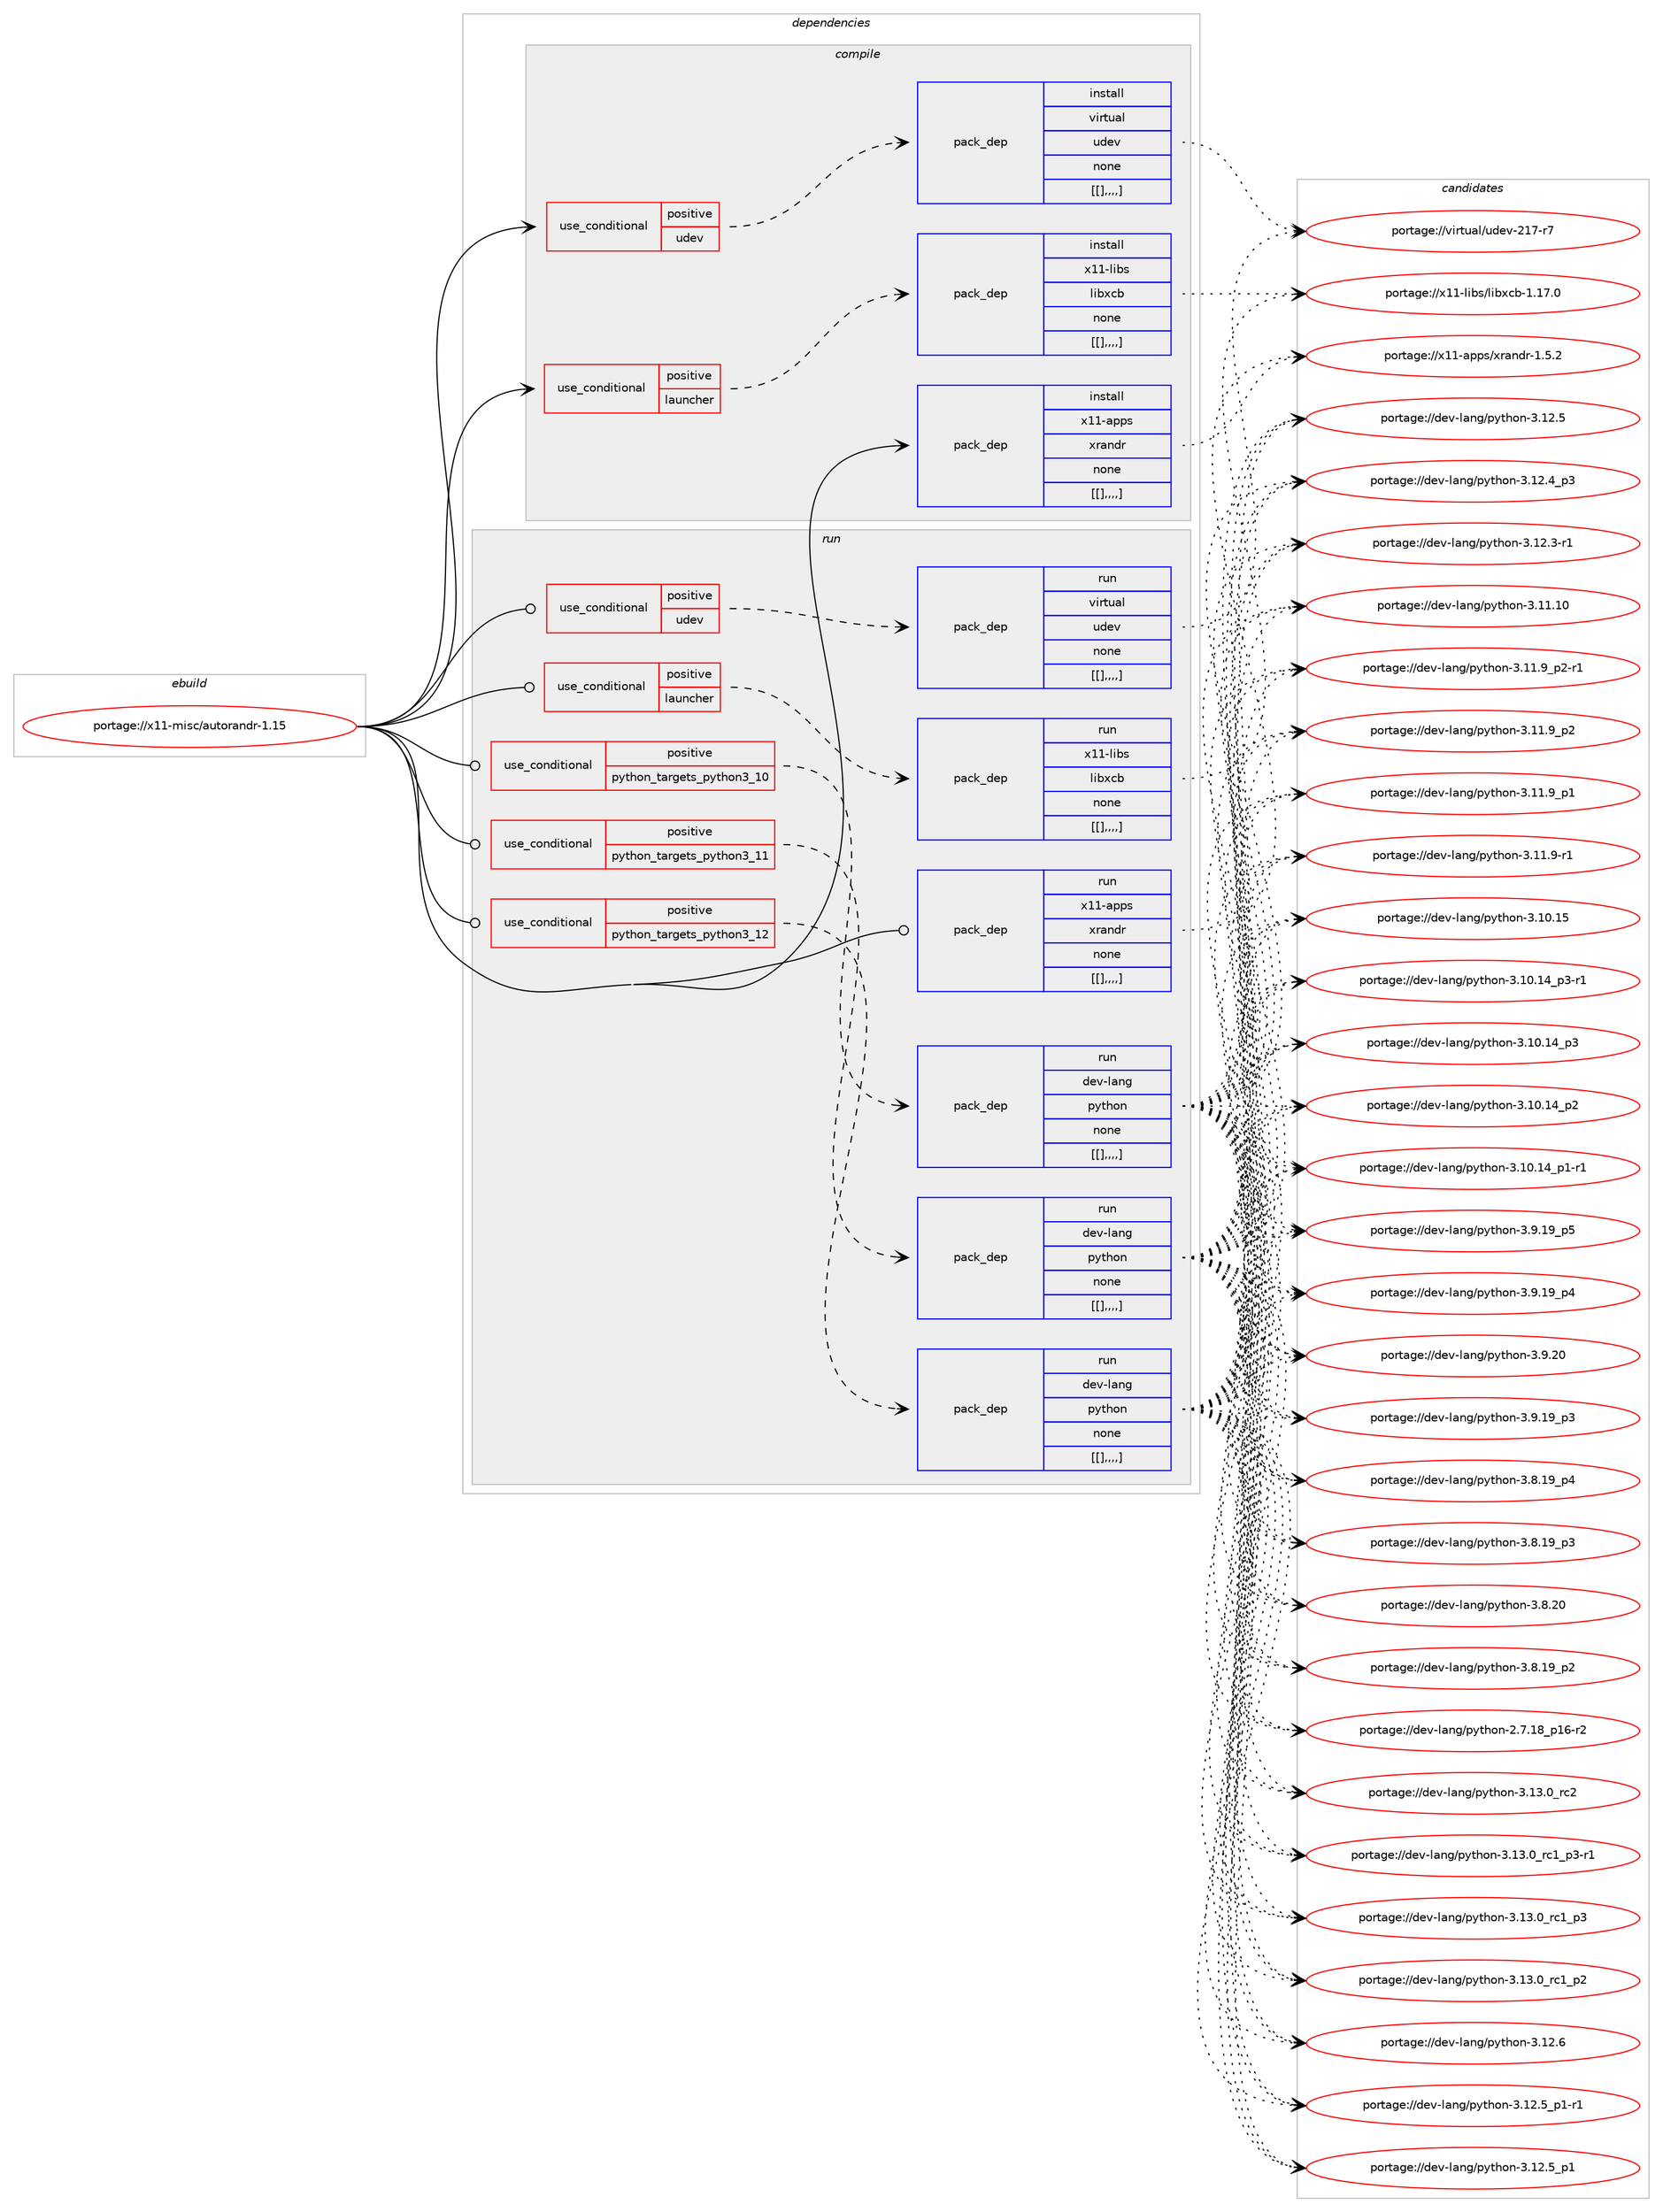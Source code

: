 digraph prolog {

# *************
# Graph options
# *************

newrank=true;
concentrate=true;
compound=true;
graph [rankdir=LR,fontname=Helvetica,fontsize=10,ranksep=1.5];#, ranksep=2.5, nodesep=0.2];
edge  [arrowhead=vee];
node  [fontname=Helvetica,fontsize=10];

# **********
# The ebuild
# **********

subgraph cluster_leftcol {
color=gray;
label=<<i>ebuild</i>>;
id [label="portage://x11-misc/autorandr-1.15", color=red, width=4, href="../x11-misc/autorandr-1.15.svg"];
}

# ****************
# The dependencies
# ****************

subgraph cluster_midcol {
color=gray;
label=<<i>dependencies</i>>;
subgraph cluster_compile {
fillcolor="#eeeeee";
style=filled;
label=<<i>compile</i>>;
subgraph cond127134 {
dependency478808 [label=<<TABLE BORDER="0" CELLBORDER="1" CELLSPACING="0" CELLPADDING="4"><TR><TD ROWSPAN="3" CELLPADDING="10">use_conditional</TD></TR><TR><TD>positive</TD></TR><TR><TD>launcher</TD></TR></TABLE>>, shape=none, color=red];
subgraph pack348160 {
dependency478809 [label=<<TABLE BORDER="0" CELLBORDER="1" CELLSPACING="0" CELLPADDING="4" WIDTH="220"><TR><TD ROWSPAN="6" CELLPADDING="30">pack_dep</TD></TR><TR><TD WIDTH="110">install</TD></TR><TR><TD>x11-libs</TD></TR><TR><TD>libxcb</TD></TR><TR><TD>none</TD></TR><TR><TD>[[],,,,]</TD></TR></TABLE>>, shape=none, color=blue];
}
dependency478808:e -> dependency478809:w [weight=20,style="dashed",arrowhead="vee"];
}
id:e -> dependency478808:w [weight=20,style="solid",arrowhead="vee"];
subgraph cond127135 {
dependency478810 [label=<<TABLE BORDER="0" CELLBORDER="1" CELLSPACING="0" CELLPADDING="4"><TR><TD ROWSPAN="3" CELLPADDING="10">use_conditional</TD></TR><TR><TD>positive</TD></TR><TR><TD>udev</TD></TR></TABLE>>, shape=none, color=red];
subgraph pack348161 {
dependency478811 [label=<<TABLE BORDER="0" CELLBORDER="1" CELLSPACING="0" CELLPADDING="4" WIDTH="220"><TR><TD ROWSPAN="6" CELLPADDING="30">pack_dep</TD></TR><TR><TD WIDTH="110">install</TD></TR><TR><TD>virtual</TD></TR><TR><TD>udev</TD></TR><TR><TD>none</TD></TR><TR><TD>[[],,,,]</TD></TR></TABLE>>, shape=none, color=blue];
}
dependency478810:e -> dependency478811:w [weight=20,style="dashed",arrowhead="vee"];
}
id:e -> dependency478810:w [weight=20,style="solid",arrowhead="vee"];
subgraph pack348162 {
dependency478812 [label=<<TABLE BORDER="0" CELLBORDER="1" CELLSPACING="0" CELLPADDING="4" WIDTH="220"><TR><TD ROWSPAN="6" CELLPADDING="30">pack_dep</TD></TR><TR><TD WIDTH="110">install</TD></TR><TR><TD>x11-apps</TD></TR><TR><TD>xrandr</TD></TR><TR><TD>none</TD></TR><TR><TD>[[],,,,]</TD></TR></TABLE>>, shape=none, color=blue];
}
id:e -> dependency478812:w [weight=20,style="solid",arrowhead="vee"];
}
subgraph cluster_compileandrun {
fillcolor="#eeeeee";
style=filled;
label=<<i>compile and run</i>>;
}
subgraph cluster_run {
fillcolor="#eeeeee";
style=filled;
label=<<i>run</i>>;
subgraph cond127136 {
dependency478813 [label=<<TABLE BORDER="0" CELLBORDER="1" CELLSPACING="0" CELLPADDING="4"><TR><TD ROWSPAN="3" CELLPADDING="10">use_conditional</TD></TR><TR><TD>positive</TD></TR><TR><TD>launcher</TD></TR></TABLE>>, shape=none, color=red];
subgraph pack348163 {
dependency478814 [label=<<TABLE BORDER="0" CELLBORDER="1" CELLSPACING="0" CELLPADDING="4" WIDTH="220"><TR><TD ROWSPAN="6" CELLPADDING="30">pack_dep</TD></TR><TR><TD WIDTH="110">run</TD></TR><TR><TD>x11-libs</TD></TR><TR><TD>libxcb</TD></TR><TR><TD>none</TD></TR><TR><TD>[[],,,,]</TD></TR></TABLE>>, shape=none, color=blue];
}
dependency478813:e -> dependency478814:w [weight=20,style="dashed",arrowhead="vee"];
}
id:e -> dependency478813:w [weight=20,style="solid",arrowhead="odot"];
subgraph cond127137 {
dependency478815 [label=<<TABLE BORDER="0" CELLBORDER="1" CELLSPACING="0" CELLPADDING="4"><TR><TD ROWSPAN="3" CELLPADDING="10">use_conditional</TD></TR><TR><TD>positive</TD></TR><TR><TD>python_targets_python3_10</TD></TR></TABLE>>, shape=none, color=red];
subgraph pack348164 {
dependency478816 [label=<<TABLE BORDER="0" CELLBORDER="1" CELLSPACING="0" CELLPADDING="4" WIDTH="220"><TR><TD ROWSPAN="6" CELLPADDING="30">pack_dep</TD></TR><TR><TD WIDTH="110">run</TD></TR><TR><TD>dev-lang</TD></TR><TR><TD>python</TD></TR><TR><TD>none</TD></TR><TR><TD>[[],,,,]</TD></TR></TABLE>>, shape=none, color=blue];
}
dependency478815:e -> dependency478816:w [weight=20,style="dashed",arrowhead="vee"];
}
id:e -> dependency478815:w [weight=20,style="solid",arrowhead="odot"];
subgraph cond127138 {
dependency478817 [label=<<TABLE BORDER="0" CELLBORDER="1" CELLSPACING="0" CELLPADDING="4"><TR><TD ROWSPAN="3" CELLPADDING="10">use_conditional</TD></TR><TR><TD>positive</TD></TR><TR><TD>python_targets_python3_11</TD></TR></TABLE>>, shape=none, color=red];
subgraph pack348165 {
dependency478818 [label=<<TABLE BORDER="0" CELLBORDER="1" CELLSPACING="0" CELLPADDING="4" WIDTH="220"><TR><TD ROWSPAN="6" CELLPADDING="30">pack_dep</TD></TR><TR><TD WIDTH="110">run</TD></TR><TR><TD>dev-lang</TD></TR><TR><TD>python</TD></TR><TR><TD>none</TD></TR><TR><TD>[[],,,,]</TD></TR></TABLE>>, shape=none, color=blue];
}
dependency478817:e -> dependency478818:w [weight=20,style="dashed",arrowhead="vee"];
}
id:e -> dependency478817:w [weight=20,style="solid",arrowhead="odot"];
subgraph cond127139 {
dependency478819 [label=<<TABLE BORDER="0" CELLBORDER="1" CELLSPACING="0" CELLPADDING="4"><TR><TD ROWSPAN="3" CELLPADDING="10">use_conditional</TD></TR><TR><TD>positive</TD></TR><TR><TD>python_targets_python3_12</TD></TR></TABLE>>, shape=none, color=red];
subgraph pack348166 {
dependency478820 [label=<<TABLE BORDER="0" CELLBORDER="1" CELLSPACING="0" CELLPADDING="4" WIDTH="220"><TR><TD ROWSPAN="6" CELLPADDING="30">pack_dep</TD></TR><TR><TD WIDTH="110">run</TD></TR><TR><TD>dev-lang</TD></TR><TR><TD>python</TD></TR><TR><TD>none</TD></TR><TR><TD>[[],,,,]</TD></TR></TABLE>>, shape=none, color=blue];
}
dependency478819:e -> dependency478820:w [weight=20,style="dashed",arrowhead="vee"];
}
id:e -> dependency478819:w [weight=20,style="solid",arrowhead="odot"];
subgraph cond127140 {
dependency478821 [label=<<TABLE BORDER="0" CELLBORDER="1" CELLSPACING="0" CELLPADDING="4"><TR><TD ROWSPAN="3" CELLPADDING="10">use_conditional</TD></TR><TR><TD>positive</TD></TR><TR><TD>udev</TD></TR></TABLE>>, shape=none, color=red];
subgraph pack348167 {
dependency478822 [label=<<TABLE BORDER="0" CELLBORDER="1" CELLSPACING="0" CELLPADDING="4" WIDTH="220"><TR><TD ROWSPAN="6" CELLPADDING="30">pack_dep</TD></TR><TR><TD WIDTH="110">run</TD></TR><TR><TD>virtual</TD></TR><TR><TD>udev</TD></TR><TR><TD>none</TD></TR><TR><TD>[[],,,,]</TD></TR></TABLE>>, shape=none, color=blue];
}
dependency478821:e -> dependency478822:w [weight=20,style="dashed",arrowhead="vee"];
}
id:e -> dependency478821:w [weight=20,style="solid",arrowhead="odot"];
subgraph pack348168 {
dependency478823 [label=<<TABLE BORDER="0" CELLBORDER="1" CELLSPACING="0" CELLPADDING="4" WIDTH="220"><TR><TD ROWSPAN="6" CELLPADDING="30">pack_dep</TD></TR><TR><TD WIDTH="110">run</TD></TR><TR><TD>x11-apps</TD></TR><TR><TD>xrandr</TD></TR><TR><TD>none</TD></TR><TR><TD>[[],,,,]</TD></TR></TABLE>>, shape=none, color=blue];
}
id:e -> dependency478823:w [weight=20,style="solid",arrowhead="odot"];
}
}

# **************
# The candidates
# **************

subgraph cluster_choices {
rank=same;
color=gray;
label=<<i>candidates</i>>;

subgraph choice348160 {
color=black;
nodesep=1;
choice120494945108105981154710810598120999845494649554648 [label="portage://x11-libs/libxcb-1.17.0", color=red, width=4,href="../x11-libs/libxcb-1.17.0.svg"];
dependency478809:e -> choice120494945108105981154710810598120999845494649554648:w [style=dotted,weight="100"];
}
subgraph choice348161 {
color=black;
nodesep=1;
choice1181051141161179710847117100101118455049554511455 [label="portage://virtual/udev-217-r7", color=red, width=4,href="../virtual/udev-217-r7.svg"];
dependency478811:e -> choice1181051141161179710847117100101118455049554511455:w [style=dotted,weight="100"];
}
subgraph choice348162 {
color=black;
nodesep=1;
choice120494945971121121154712011497110100114454946534650 [label="portage://x11-apps/xrandr-1.5.2", color=red, width=4,href="../x11-apps/xrandr-1.5.2.svg"];
dependency478812:e -> choice120494945971121121154712011497110100114454946534650:w [style=dotted,weight="100"];
}
subgraph choice348163 {
color=black;
nodesep=1;
choice120494945108105981154710810598120999845494649554648 [label="portage://x11-libs/libxcb-1.17.0", color=red, width=4,href="../x11-libs/libxcb-1.17.0.svg"];
dependency478814:e -> choice120494945108105981154710810598120999845494649554648:w [style=dotted,weight="100"];
}
subgraph choice348164 {
color=black;
nodesep=1;
choice10010111845108971101034711212111610411111045514649514648951149950 [label="portage://dev-lang/python-3.13.0_rc2", color=red, width=4,href="../dev-lang/python-3.13.0_rc2.svg"];
choice1001011184510897110103471121211161041111104551464951464895114994995112514511449 [label="portage://dev-lang/python-3.13.0_rc1_p3-r1", color=red, width=4,href="../dev-lang/python-3.13.0_rc1_p3-r1.svg"];
choice100101118451089711010347112121116104111110455146495146489511499499511251 [label="portage://dev-lang/python-3.13.0_rc1_p3", color=red, width=4,href="../dev-lang/python-3.13.0_rc1_p3.svg"];
choice100101118451089711010347112121116104111110455146495146489511499499511250 [label="portage://dev-lang/python-3.13.0_rc1_p2", color=red, width=4,href="../dev-lang/python-3.13.0_rc1_p2.svg"];
choice10010111845108971101034711212111610411111045514649504654 [label="portage://dev-lang/python-3.12.6", color=red, width=4,href="../dev-lang/python-3.12.6.svg"];
choice1001011184510897110103471121211161041111104551464950465395112494511449 [label="portage://dev-lang/python-3.12.5_p1-r1", color=red, width=4,href="../dev-lang/python-3.12.5_p1-r1.svg"];
choice100101118451089711010347112121116104111110455146495046539511249 [label="portage://dev-lang/python-3.12.5_p1", color=red, width=4,href="../dev-lang/python-3.12.5_p1.svg"];
choice10010111845108971101034711212111610411111045514649504653 [label="portage://dev-lang/python-3.12.5", color=red, width=4,href="../dev-lang/python-3.12.5.svg"];
choice100101118451089711010347112121116104111110455146495046529511251 [label="portage://dev-lang/python-3.12.4_p3", color=red, width=4,href="../dev-lang/python-3.12.4_p3.svg"];
choice100101118451089711010347112121116104111110455146495046514511449 [label="portage://dev-lang/python-3.12.3-r1", color=red, width=4,href="../dev-lang/python-3.12.3-r1.svg"];
choice1001011184510897110103471121211161041111104551464949464948 [label="portage://dev-lang/python-3.11.10", color=red, width=4,href="../dev-lang/python-3.11.10.svg"];
choice1001011184510897110103471121211161041111104551464949465795112504511449 [label="portage://dev-lang/python-3.11.9_p2-r1", color=red, width=4,href="../dev-lang/python-3.11.9_p2-r1.svg"];
choice100101118451089711010347112121116104111110455146494946579511250 [label="portage://dev-lang/python-3.11.9_p2", color=red, width=4,href="../dev-lang/python-3.11.9_p2.svg"];
choice100101118451089711010347112121116104111110455146494946579511249 [label="portage://dev-lang/python-3.11.9_p1", color=red, width=4,href="../dev-lang/python-3.11.9_p1.svg"];
choice100101118451089711010347112121116104111110455146494946574511449 [label="portage://dev-lang/python-3.11.9-r1", color=red, width=4,href="../dev-lang/python-3.11.9-r1.svg"];
choice1001011184510897110103471121211161041111104551464948464953 [label="portage://dev-lang/python-3.10.15", color=red, width=4,href="../dev-lang/python-3.10.15.svg"];
choice100101118451089711010347112121116104111110455146494846495295112514511449 [label="portage://dev-lang/python-3.10.14_p3-r1", color=red, width=4,href="../dev-lang/python-3.10.14_p3-r1.svg"];
choice10010111845108971101034711212111610411111045514649484649529511251 [label="portage://dev-lang/python-3.10.14_p3", color=red, width=4,href="../dev-lang/python-3.10.14_p3.svg"];
choice10010111845108971101034711212111610411111045514649484649529511250 [label="portage://dev-lang/python-3.10.14_p2", color=red, width=4,href="../dev-lang/python-3.10.14_p2.svg"];
choice100101118451089711010347112121116104111110455146494846495295112494511449 [label="portage://dev-lang/python-3.10.14_p1-r1", color=red, width=4,href="../dev-lang/python-3.10.14_p1-r1.svg"];
choice10010111845108971101034711212111610411111045514657465048 [label="portage://dev-lang/python-3.9.20", color=red, width=4,href="../dev-lang/python-3.9.20.svg"];
choice100101118451089711010347112121116104111110455146574649579511253 [label="portage://dev-lang/python-3.9.19_p5", color=red, width=4,href="../dev-lang/python-3.9.19_p5.svg"];
choice100101118451089711010347112121116104111110455146574649579511252 [label="portage://dev-lang/python-3.9.19_p4", color=red, width=4,href="../dev-lang/python-3.9.19_p4.svg"];
choice100101118451089711010347112121116104111110455146574649579511251 [label="portage://dev-lang/python-3.9.19_p3", color=red, width=4,href="../dev-lang/python-3.9.19_p3.svg"];
choice10010111845108971101034711212111610411111045514656465048 [label="portage://dev-lang/python-3.8.20", color=red, width=4,href="../dev-lang/python-3.8.20.svg"];
choice100101118451089711010347112121116104111110455146564649579511252 [label="portage://dev-lang/python-3.8.19_p4", color=red, width=4,href="../dev-lang/python-3.8.19_p4.svg"];
choice100101118451089711010347112121116104111110455146564649579511251 [label="portage://dev-lang/python-3.8.19_p3", color=red, width=4,href="../dev-lang/python-3.8.19_p3.svg"];
choice100101118451089711010347112121116104111110455146564649579511250 [label="portage://dev-lang/python-3.8.19_p2", color=red, width=4,href="../dev-lang/python-3.8.19_p2.svg"];
choice100101118451089711010347112121116104111110455046554649569511249544511450 [label="portage://dev-lang/python-2.7.18_p16-r2", color=red, width=4,href="../dev-lang/python-2.7.18_p16-r2.svg"];
dependency478816:e -> choice10010111845108971101034711212111610411111045514649514648951149950:w [style=dotted,weight="100"];
dependency478816:e -> choice1001011184510897110103471121211161041111104551464951464895114994995112514511449:w [style=dotted,weight="100"];
dependency478816:e -> choice100101118451089711010347112121116104111110455146495146489511499499511251:w [style=dotted,weight="100"];
dependency478816:e -> choice100101118451089711010347112121116104111110455146495146489511499499511250:w [style=dotted,weight="100"];
dependency478816:e -> choice10010111845108971101034711212111610411111045514649504654:w [style=dotted,weight="100"];
dependency478816:e -> choice1001011184510897110103471121211161041111104551464950465395112494511449:w [style=dotted,weight="100"];
dependency478816:e -> choice100101118451089711010347112121116104111110455146495046539511249:w [style=dotted,weight="100"];
dependency478816:e -> choice10010111845108971101034711212111610411111045514649504653:w [style=dotted,weight="100"];
dependency478816:e -> choice100101118451089711010347112121116104111110455146495046529511251:w [style=dotted,weight="100"];
dependency478816:e -> choice100101118451089711010347112121116104111110455146495046514511449:w [style=dotted,weight="100"];
dependency478816:e -> choice1001011184510897110103471121211161041111104551464949464948:w [style=dotted,weight="100"];
dependency478816:e -> choice1001011184510897110103471121211161041111104551464949465795112504511449:w [style=dotted,weight="100"];
dependency478816:e -> choice100101118451089711010347112121116104111110455146494946579511250:w [style=dotted,weight="100"];
dependency478816:e -> choice100101118451089711010347112121116104111110455146494946579511249:w [style=dotted,weight="100"];
dependency478816:e -> choice100101118451089711010347112121116104111110455146494946574511449:w [style=dotted,weight="100"];
dependency478816:e -> choice1001011184510897110103471121211161041111104551464948464953:w [style=dotted,weight="100"];
dependency478816:e -> choice100101118451089711010347112121116104111110455146494846495295112514511449:w [style=dotted,weight="100"];
dependency478816:e -> choice10010111845108971101034711212111610411111045514649484649529511251:w [style=dotted,weight="100"];
dependency478816:e -> choice10010111845108971101034711212111610411111045514649484649529511250:w [style=dotted,weight="100"];
dependency478816:e -> choice100101118451089711010347112121116104111110455146494846495295112494511449:w [style=dotted,weight="100"];
dependency478816:e -> choice10010111845108971101034711212111610411111045514657465048:w [style=dotted,weight="100"];
dependency478816:e -> choice100101118451089711010347112121116104111110455146574649579511253:w [style=dotted,weight="100"];
dependency478816:e -> choice100101118451089711010347112121116104111110455146574649579511252:w [style=dotted,weight="100"];
dependency478816:e -> choice100101118451089711010347112121116104111110455146574649579511251:w [style=dotted,weight="100"];
dependency478816:e -> choice10010111845108971101034711212111610411111045514656465048:w [style=dotted,weight="100"];
dependency478816:e -> choice100101118451089711010347112121116104111110455146564649579511252:w [style=dotted,weight="100"];
dependency478816:e -> choice100101118451089711010347112121116104111110455146564649579511251:w [style=dotted,weight="100"];
dependency478816:e -> choice100101118451089711010347112121116104111110455146564649579511250:w [style=dotted,weight="100"];
dependency478816:e -> choice100101118451089711010347112121116104111110455046554649569511249544511450:w [style=dotted,weight="100"];
}
subgraph choice348165 {
color=black;
nodesep=1;
choice10010111845108971101034711212111610411111045514649514648951149950 [label="portage://dev-lang/python-3.13.0_rc2", color=red, width=4,href="../dev-lang/python-3.13.0_rc2.svg"];
choice1001011184510897110103471121211161041111104551464951464895114994995112514511449 [label="portage://dev-lang/python-3.13.0_rc1_p3-r1", color=red, width=4,href="../dev-lang/python-3.13.0_rc1_p3-r1.svg"];
choice100101118451089711010347112121116104111110455146495146489511499499511251 [label="portage://dev-lang/python-3.13.0_rc1_p3", color=red, width=4,href="../dev-lang/python-3.13.0_rc1_p3.svg"];
choice100101118451089711010347112121116104111110455146495146489511499499511250 [label="portage://dev-lang/python-3.13.0_rc1_p2", color=red, width=4,href="../dev-lang/python-3.13.0_rc1_p2.svg"];
choice10010111845108971101034711212111610411111045514649504654 [label="portage://dev-lang/python-3.12.6", color=red, width=4,href="../dev-lang/python-3.12.6.svg"];
choice1001011184510897110103471121211161041111104551464950465395112494511449 [label="portage://dev-lang/python-3.12.5_p1-r1", color=red, width=4,href="../dev-lang/python-3.12.5_p1-r1.svg"];
choice100101118451089711010347112121116104111110455146495046539511249 [label="portage://dev-lang/python-3.12.5_p1", color=red, width=4,href="../dev-lang/python-3.12.5_p1.svg"];
choice10010111845108971101034711212111610411111045514649504653 [label="portage://dev-lang/python-3.12.5", color=red, width=4,href="../dev-lang/python-3.12.5.svg"];
choice100101118451089711010347112121116104111110455146495046529511251 [label="portage://dev-lang/python-3.12.4_p3", color=red, width=4,href="../dev-lang/python-3.12.4_p3.svg"];
choice100101118451089711010347112121116104111110455146495046514511449 [label="portage://dev-lang/python-3.12.3-r1", color=red, width=4,href="../dev-lang/python-3.12.3-r1.svg"];
choice1001011184510897110103471121211161041111104551464949464948 [label="portage://dev-lang/python-3.11.10", color=red, width=4,href="../dev-lang/python-3.11.10.svg"];
choice1001011184510897110103471121211161041111104551464949465795112504511449 [label="portage://dev-lang/python-3.11.9_p2-r1", color=red, width=4,href="../dev-lang/python-3.11.9_p2-r1.svg"];
choice100101118451089711010347112121116104111110455146494946579511250 [label="portage://dev-lang/python-3.11.9_p2", color=red, width=4,href="../dev-lang/python-3.11.9_p2.svg"];
choice100101118451089711010347112121116104111110455146494946579511249 [label="portage://dev-lang/python-3.11.9_p1", color=red, width=4,href="../dev-lang/python-3.11.9_p1.svg"];
choice100101118451089711010347112121116104111110455146494946574511449 [label="portage://dev-lang/python-3.11.9-r1", color=red, width=4,href="../dev-lang/python-3.11.9-r1.svg"];
choice1001011184510897110103471121211161041111104551464948464953 [label="portage://dev-lang/python-3.10.15", color=red, width=4,href="../dev-lang/python-3.10.15.svg"];
choice100101118451089711010347112121116104111110455146494846495295112514511449 [label="portage://dev-lang/python-3.10.14_p3-r1", color=red, width=4,href="../dev-lang/python-3.10.14_p3-r1.svg"];
choice10010111845108971101034711212111610411111045514649484649529511251 [label="portage://dev-lang/python-3.10.14_p3", color=red, width=4,href="../dev-lang/python-3.10.14_p3.svg"];
choice10010111845108971101034711212111610411111045514649484649529511250 [label="portage://dev-lang/python-3.10.14_p2", color=red, width=4,href="../dev-lang/python-3.10.14_p2.svg"];
choice100101118451089711010347112121116104111110455146494846495295112494511449 [label="portage://dev-lang/python-3.10.14_p1-r1", color=red, width=4,href="../dev-lang/python-3.10.14_p1-r1.svg"];
choice10010111845108971101034711212111610411111045514657465048 [label="portage://dev-lang/python-3.9.20", color=red, width=4,href="../dev-lang/python-3.9.20.svg"];
choice100101118451089711010347112121116104111110455146574649579511253 [label="portage://dev-lang/python-3.9.19_p5", color=red, width=4,href="../dev-lang/python-3.9.19_p5.svg"];
choice100101118451089711010347112121116104111110455146574649579511252 [label="portage://dev-lang/python-3.9.19_p4", color=red, width=4,href="../dev-lang/python-3.9.19_p4.svg"];
choice100101118451089711010347112121116104111110455146574649579511251 [label="portage://dev-lang/python-3.9.19_p3", color=red, width=4,href="../dev-lang/python-3.9.19_p3.svg"];
choice10010111845108971101034711212111610411111045514656465048 [label="portage://dev-lang/python-3.8.20", color=red, width=4,href="../dev-lang/python-3.8.20.svg"];
choice100101118451089711010347112121116104111110455146564649579511252 [label="portage://dev-lang/python-3.8.19_p4", color=red, width=4,href="../dev-lang/python-3.8.19_p4.svg"];
choice100101118451089711010347112121116104111110455146564649579511251 [label="portage://dev-lang/python-3.8.19_p3", color=red, width=4,href="../dev-lang/python-3.8.19_p3.svg"];
choice100101118451089711010347112121116104111110455146564649579511250 [label="portage://dev-lang/python-3.8.19_p2", color=red, width=4,href="../dev-lang/python-3.8.19_p2.svg"];
choice100101118451089711010347112121116104111110455046554649569511249544511450 [label="portage://dev-lang/python-2.7.18_p16-r2", color=red, width=4,href="../dev-lang/python-2.7.18_p16-r2.svg"];
dependency478818:e -> choice10010111845108971101034711212111610411111045514649514648951149950:w [style=dotted,weight="100"];
dependency478818:e -> choice1001011184510897110103471121211161041111104551464951464895114994995112514511449:w [style=dotted,weight="100"];
dependency478818:e -> choice100101118451089711010347112121116104111110455146495146489511499499511251:w [style=dotted,weight="100"];
dependency478818:e -> choice100101118451089711010347112121116104111110455146495146489511499499511250:w [style=dotted,weight="100"];
dependency478818:e -> choice10010111845108971101034711212111610411111045514649504654:w [style=dotted,weight="100"];
dependency478818:e -> choice1001011184510897110103471121211161041111104551464950465395112494511449:w [style=dotted,weight="100"];
dependency478818:e -> choice100101118451089711010347112121116104111110455146495046539511249:w [style=dotted,weight="100"];
dependency478818:e -> choice10010111845108971101034711212111610411111045514649504653:w [style=dotted,weight="100"];
dependency478818:e -> choice100101118451089711010347112121116104111110455146495046529511251:w [style=dotted,weight="100"];
dependency478818:e -> choice100101118451089711010347112121116104111110455146495046514511449:w [style=dotted,weight="100"];
dependency478818:e -> choice1001011184510897110103471121211161041111104551464949464948:w [style=dotted,weight="100"];
dependency478818:e -> choice1001011184510897110103471121211161041111104551464949465795112504511449:w [style=dotted,weight="100"];
dependency478818:e -> choice100101118451089711010347112121116104111110455146494946579511250:w [style=dotted,weight="100"];
dependency478818:e -> choice100101118451089711010347112121116104111110455146494946579511249:w [style=dotted,weight="100"];
dependency478818:e -> choice100101118451089711010347112121116104111110455146494946574511449:w [style=dotted,weight="100"];
dependency478818:e -> choice1001011184510897110103471121211161041111104551464948464953:w [style=dotted,weight="100"];
dependency478818:e -> choice100101118451089711010347112121116104111110455146494846495295112514511449:w [style=dotted,weight="100"];
dependency478818:e -> choice10010111845108971101034711212111610411111045514649484649529511251:w [style=dotted,weight="100"];
dependency478818:e -> choice10010111845108971101034711212111610411111045514649484649529511250:w [style=dotted,weight="100"];
dependency478818:e -> choice100101118451089711010347112121116104111110455146494846495295112494511449:w [style=dotted,weight="100"];
dependency478818:e -> choice10010111845108971101034711212111610411111045514657465048:w [style=dotted,weight="100"];
dependency478818:e -> choice100101118451089711010347112121116104111110455146574649579511253:w [style=dotted,weight="100"];
dependency478818:e -> choice100101118451089711010347112121116104111110455146574649579511252:w [style=dotted,weight="100"];
dependency478818:e -> choice100101118451089711010347112121116104111110455146574649579511251:w [style=dotted,weight="100"];
dependency478818:e -> choice10010111845108971101034711212111610411111045514656465048:w [style=dotted,weight="100"];
dependency478818:e -> choice100101118451089711010347112121116104111110455146564649579511252:w [style=dotted,weight="100"];
dependency478818:e -> choice100101118451089711010347112121116104111110455146564649579511251:w [style=dotted,weight="100"];
dependency478818:e -> choice100101118451089711010347112121116104111110455146564649579511250:w [style=dotted,weight="100"];
dependency478818:e -> choice100101118451089711010347112121116104111110455046554649569511249544511450:w [style=dotted,weight="100"];
}
subgraph choice348166 {
color=black;
nodesep=1;
choice10010111845108971101034711212111610411111045514649514648951149950 [label="portage://dev-lang/python-3.13.0_rc2", color=red, width=4,href="../dev-lang/python-3.13.0_rc2.svg"];
choice1001011184510897110103471121211161041111104551464951464895114994995112514511449 [label="portage://dev-lang/python-3.13.0_rc1_p3-r1", color=red, width=4,href="../dev-lang/python-3.13.0_rc1_p3-r1.svg"];
choice100101118451089711010347112121116104111110455146495146489511499499511251 [label="portage://dev-lang/python-3.13.0_rc1_p3", color=red, width=4,href="../dev-lang/python-3.13.0_rc1_p3.svg"];
choice100101118451089711010347112121116104111110455146495146489511499499511250 [label="portage://dev-lang/python-3.13.0_rc1_p2", color=red, width=4,href="../dev-lang/python-3.13.0_rc1_p2.svg"];
choice10010111845108971101034711212111610411111045514649504654 [label="portage://dev-lang/python-3.12.6", color=red, width=4,href="../dev-lang/python-3.12.6.svg"];
choice1001011184510897110103471121211161041111104551464950465395112494511449 [label="portage://dev-lang/python-3.12.5_p1-r1", color=red, width=4,href="../dev-lang/python-3.12.5_p1-r1.svg"];
choice100101118451089711010347112121116104111110455146495046539511249 [label="portage://dev-lang/python-3.12.5_p1", color=red, width=4,href="../dev-lang/python-3.12.5_p1.svg"];
choice10010111845108971101034711212111610411111045514649504653 [label="portage://dev-lang/python-3.12.5", color=red, width=4,href="../dev-lang/python-3.12.5.svg"];
choice100101118451089711010347112121116104111110455146495046529511251 [label="portage://dev-lang/python-3.12.4_p3", color=red, width=4,href="../dev-lang/python-3.12.4_p3.svg"];
choice100101118451089711010347112121116104111110455146495046514511449 [label="portage://dev-lang/python-3.12.3-r1", color=red, width=4,href="../dev-lang/python-3.12.3-r1.svg"];
choice1001011184510897110103471121211161041111104551464949464948 [label="portage://dev-lang/python-3.11.10", color=red, width=4,href="../dev-lang/python-3.11.10.svg"];
choice1001011184510897110103471121211161041111104551464949465795112504511449 [label="portage://dev-lang/python-3.11.9_p2-r1", color=red, width=4,href="../dev-lang/python-3.11.9_p2-r1.svg"];
choice100101118451089711010347112121116104111110455146494946579511250 [label="portage://dev-lang/python-3.11.9_p2", color=red, width=4,href="../dev-lang/python-3.11.9_p2.svg"];
choice100101118451089711010347112121116104111110455146494946579511249 [label="portage://dev-lang/python-3.11.9_p1", color=red, width=4,href="../dev-lang/python-3.11.9_p1.svg"];
choice100101118451089711010347112121116104111110455146494946574511449 [label="portage://dev-lang/python-3.11.9-r1", color=red, width=4,href="../dev-lang/python-3.11.9-r1.svg"];
choice1001011184510897110103471121211161041111104551464948464953 [label="portage://dev-lang/python-3.10.15", color=red, width=4,href="../dev-lang/python-3.10.15.svg"];
choice100101118451089711010347112121116104111110455146494846495295112514511449 [label="portage://dev-lang/python-3.10.14_p3-r1", color=red, width=4,href="../dev-lang/python-3.10.14_p3-r1.svg"];
choice10010111845108971101034711212111610411111045514649484649529511251 [label="portage://dev-lang/python-3.10.14_p3", color=red, width=4,href="../dev-lang/python-3.10.14_p3.svg"];
choice10010111845108971101034711212111610411111045514649484649529511250 [label="portage://dev-lang/python-3.10.14_p2", color=red, width=4,href="../dev-lang/python-3.10.14_p2.svg"];
choice100101118451089711010347112121116104111110455146494846495295112494511449 [label="portage://dev-lang/python-3.10.14_p1-r1", color=red, width=4,href="../dev-lang/python-3.10.14_p1-r1.svg"];
choice10010111845108971101034711212111610411111045514657465048 [label="portage://dev-lang/python-3.9.20", color=red, width=4,href="../dev-lang/python-3.9.20.svg"];
choice100101118451089711010347112121116104111110455146574649579511253 [label="portage://dev-lang/python-3.9.19_p5", color=red, width=4,href="../dev-lang/python-3.9.19_p5.svg"];
choice100101118451089711010347112121116104111110455146574649579511252 [label="portage://dev-lang/python-3.9.19_p4", color=red, width=4,href="../dev-lang/python-3.9.19_p4.svg"];
choice100101118451089711010347112121116104111110455146574649579511251 [label="portage://dev-lang/python-3.9.19_p3", color=red, width=4,href="../dev-lang/python-3.9.19_p3.svg"];
choice10010111845108971101034711212111610411111045514656465048 [label="portage://dev-lang/python-3.8.20", color=red, width=4,href="../dev-lang/python-3.8.20.svg"];
choice100101118451089711010347112121116104111110455146564649579511252 [label="portage://dev-lang/python-3.8.19_p4", color=red, width=4,href="../dev-lang/python-3.8.19_p4.svg"];
choice100101118451089711010347112121116104111110455146564649579511251 [label="portage://dev-lang/python-3.8.19_p3", color=red, width=4,href="../dev-lang/python-3.8.19_p3.svg"];
choice100101118451089711010347112121116104111110455146564649579511250 [label="portage://dev-lang/python-3.8.19_p2", color=red, width=4,href="../dev-lang/python-3.8.19_p2.svg"];
choice100101118451089711010347112121116104111110455046554649569511249544511450 [label="portage://dev-lang/python-2.7.18_p16-r2", color=red, width=4,href="../dev-lang/python-2.7.18_p16-r2.svg"];
dependency478820:e -> choice10010111845108971101034711212111610411111045514649514648951149950:w [style=dotted,weight="100"];
dependency478820:e -> choice1001011184510897110103471121211161041111104551464951464895114994995112514511449:w [style=dotted,weight="100"];
dependency478820:e -> choice100101118451089711010347112121116104111110455146495146489511499499511251:w [style=dotted,weight="100"];
dependency478820:e -> choice100101118451089711010347112121116104111110455146495146489511499499511250:w [style=dotted,weight="100"];
dependency478820:e -> choice10010111845108971101034711212111610411111045514649504654:w [style=dotted,weight="100"];
dependency478820:e -> choice1001011184510897110103471121211161041111104551464950465395112494511449:w [style=dotted,weight="100"];
dependency478820:e -> choice100101118451089711010347112121116104111110455146495046539511249:w [style=dotted,weight="100"];
dependency478820:e -> choice10010111845108971101034711212111610411111045514649504653:w [style=dotted,weight="100"];
dependency478820:e -> choice100101118451089711010347112121116104111110455146495046529511251:w [style=dotted,weight="100"];
dependency478820:e -> choice100101118451089711010347112121116104111110455146495046514511449:w [style=dotted,weight="100"];
dependency478820:e -> choice1001011184510897110103471121211161041111104551464949464948:w [style=dotted,weight="100"];
dependency478820:e -> choice1001011184510897110103471121211161041111104551464949465795112504511449:w [style=dotted,weight="100"];
dependency478820:e -> choice100101118451089711010347112121116104111110455146494946579511250:w [style=dotted,weight="100"];
dependency478820:e -> choice100101118451089711010347112121116104111110455146494946579511249:w [style=dotted,weight="100"];
dependency478820:e -> choice100101118451089711010347112121116104111110455146494946574511449:w [style=dotted,weight="100"];
dependency478820:e -> choice1001011184510897110103471121211161041111104551464948464953:w [style=dotted,weight="100"];
dependency478820:e -> choice100101118451089711010347112121116104111110455146494846495295112514511449:w [style=dotted,weight="100"];
dependency478820:e -> choice10010111845108971101034711212111610411111045514649484649529511251:w [style=dotted,weight="100"];
dependency478820:e -> choice10010111845108971101034711212111610411111045514649484649529511250:w [style=dotted,weight="100"];
dependency478820:e -> choice100101118451089711010347112121116104111110455146494846495295112494511449:w [style=dotted,weight="100"];
dependency478820:e -> choice10010111845108971101034711212111610411111045514657465048:w [style=dotted,weight="100"];
dependency478820:e -> choice100101118451089711010347112121116104111110455146574649579511253:w [style=dotted,weight="100"];
dependency478820:e -> choice100101118451089711010347112121116104111110455146574649579511252:w [style=dotted,weight="100"];
dependency478820:e -> choice100101118451089711010347112121116104111110455146574649579511251:w [style=dotted,weight="100"];
dependency478820:e -> choice10010111845108971101034711212111610411111045514656465048:w [style=dotted,weight="100"];
dependency478820:e -> choice100101118451089711010347112121116104111110455146564649579511252:w [style=dotted,weight="100"];
dependency478820:e -> choice100101118451089711010347112121116104111110455146564649579511251:w [style=dotted,weight="100"];
dependency478820:e -> choice100101118451089711010347112121116104111110455146564649579511250:w [style=dotted,weight="100"];
dependency478820:e -> choice100101118451089711010347112121116104111110455046554649569511249544511450:w [style=dotted,weight="100"];
}
subgraph choice348167 {
color=black;
nodesep=1;
choice1181051141161179710847117100101118455049554511455 [label="portage://virtual/udev-217-r7", color=red, width=4,href="../virtual/udev-217-r7.svg"];
dependency478822:e -> choice1181051141161179710847117100101118455049554511455:w [style=dotted,weight="100"];
}
subgraph choice348168 {
color=black;
nodesep=1;
choice120494945971121121154712011497110100114454946534650 [label="portage://x11-apps/xrandr-1.5.2", color=red, width=4,href="../x11-apps/xrandr-1.5.2.svg"];
dependency478823:e -> choice120494945971121121154712011497110100114454946534650:w [style=dotted,weight="100"];
}
}

}

